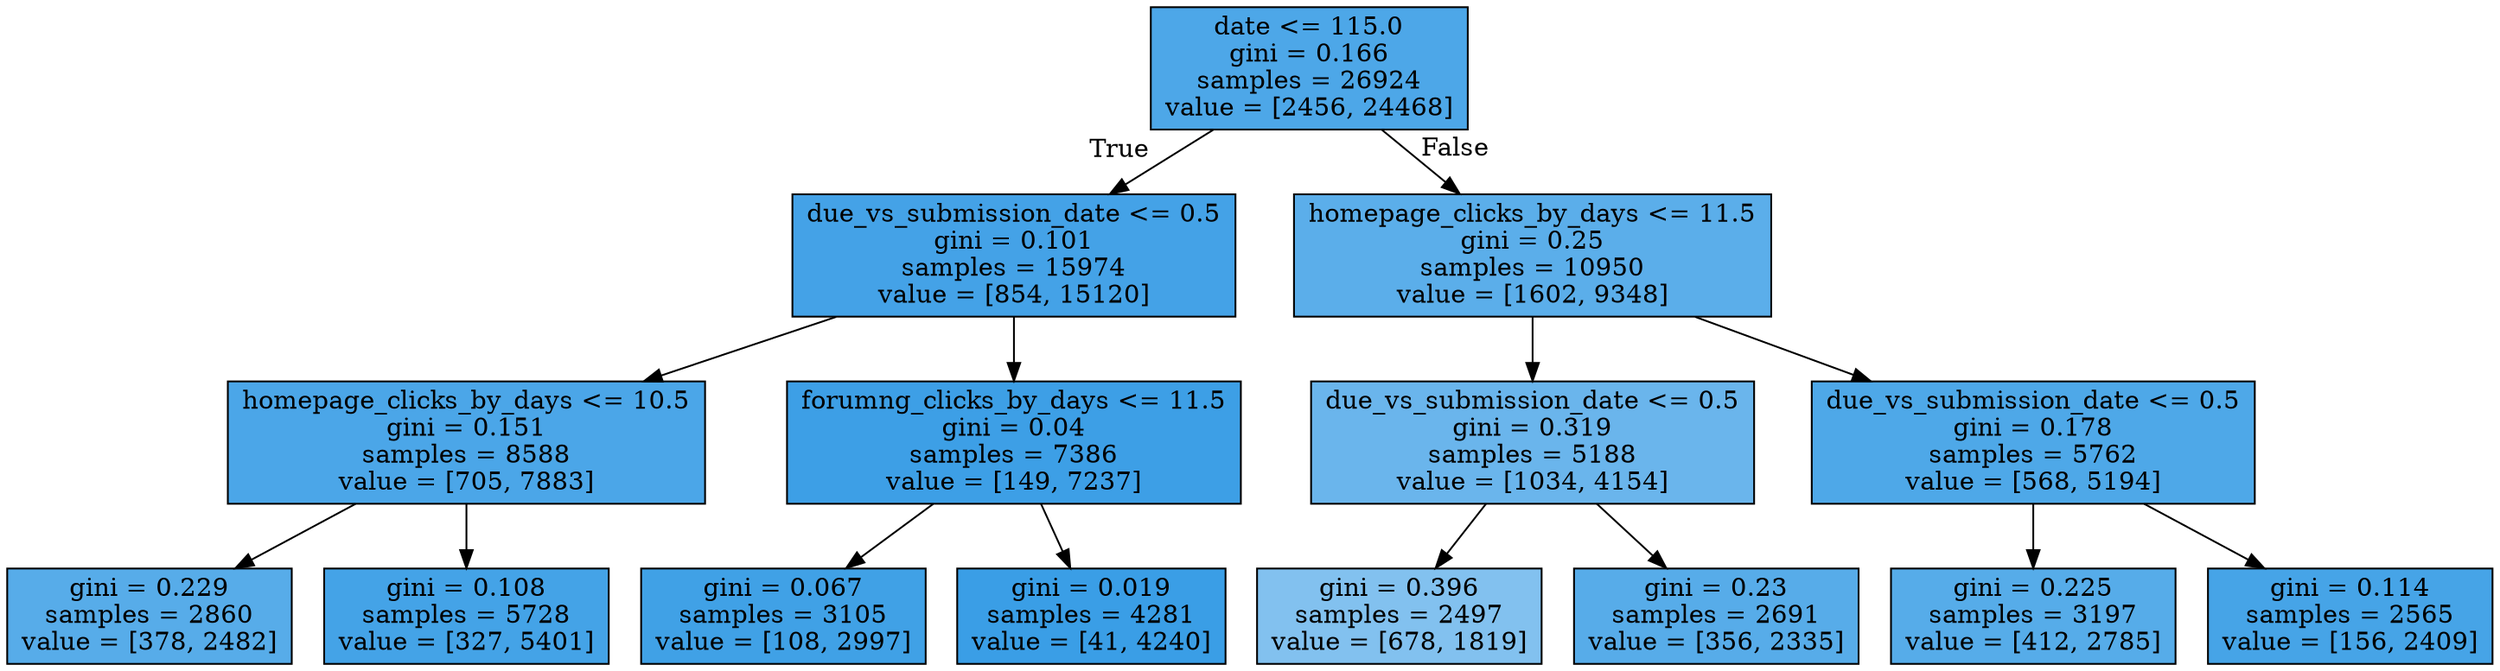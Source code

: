 digraph Tree {
node [shape=box, style="filled", color="black"] ;
0 [label="date <= 115.0\ngini = 0.166\nsamples = 26924\nvalue = [2456, 24468]", fillcolor="#399de5e5"] ;
1 [label="due_vs_submission_date <= 0.5\ngini = 0.101\nsamples = 15974\nvalue = [854, 15120]", fillcolor="#399de5f1"] ;
0 -> 1 [labeldistance=2.5, labelangle=45, headlabel="True"] ;
2 [label="homepage_clicks_by_days <= 10.5\ngini = 0.151\nsamples = 8588\nvalue = [705, 7883]", fillcolor="#399de5e8"] ;
1 -> 2 ;
3 [label="gini = 0.229\nsamples = 2860\nvalue = [378, 2482]", fillcolor="#399de5d8"] ;
2 -> 3 ;
4 [label="gini = 0.108\nsamples = 5728\nvalue = [327, 5401]", fillcolor="#399de5f0"] ;
2 -> 4 ;
5 [label="forumng_clicks_by_days <= 11.5\ngini = 0.04\nsamples = 7386\nvalue = [149, 7237]", fillcolor="#399de5fa"] ;
1 -> 5 ;
6 [label="gini = 0.067\nsamples = 3105\nvalue = [108, 2997]", fillcolor="#399de5f6"] ;
5 -> 6 ;
7 [label="gini = 0.019\nsamples = 4281\nvalue = [41, 4240]", fillcolor="#399de5fd"] ;
5 -> 7 ;
8 [label="homepage_clicks_by_days <= 11.5\ngini = 0.25\nsamples = 10950\nvalue = [1602, 9348]", fillcolor="#399de5d3"] ;
0 -> 8 [labeldistance=2.5, labelangle=-45, headlabel="False"] ;
9 [label="due_vs_submission_date <= 0.5\ngini = 0.319\nsamples = 5188\nvalue = [1034, 4154]", fillcolor="#399de5c0"] ;
8 -> 9 ;
10 [label="gini = 0.396\nsamples = 2497\nvalue = [678, 1819]", fillcolor="#399de5a0"] ;
9 -> 10 ;
11 [label="gini = 0.23\nsamples = 2691\nvalue = [356, 2335]", fillcolor="#399de5d8"] ;
9 -> 11 ;
12 [label="due_vs_submission_date <= 0.5\ngini = 0.178\nsamples = 5762\nvalue = [568, 5194]", fillcolor="#399de5e3"] ;
8 -> 12 ;
13 [label="gini = 0.225\nsamples = 3197\nvalue = [412, 2785]", fillcolor="#399de5d9"] ;
12 -> 13 ;
14 [label="gini = 0.114\nsamples = 2565\nvalue = [156, 2409]", fillcolor="#399de5ee"] ;
12 -> 14 ;
}